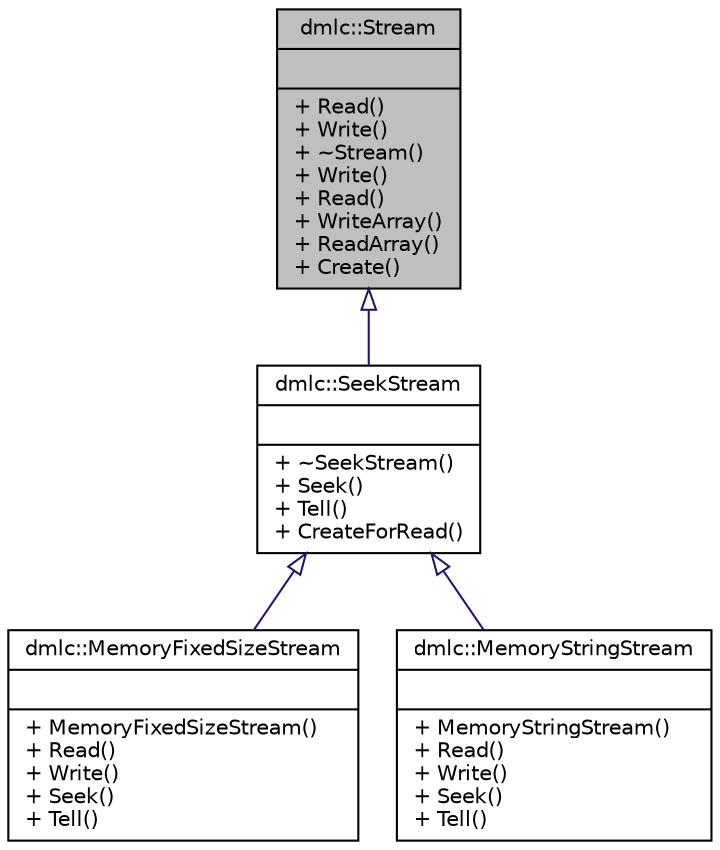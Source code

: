 digraph "dmlc::Stream"
{
 // LATEX_PDF_SIZE
  edge [fontname="Helvetica",fontsize="10",labelfontname="Helvetica",labelfontsize="10"];
  node [fontname="Helvetica",fontsize="10",shape=record];
  Node1 [label="{dmlc::Stream\n||+ Read()\l+ Write()\l+ ~Stream()\l+ Write()\l+ Read()\l+ WriteArray()\l+ ReadArray()\l+ Create()\l}",height=0.2,width=0.4,color="black", fillcolor="grey75", style="filled", fontcolor="black",tooltip="interface of stream I/O for serialization"];
  Node1 -> Node2 [dir="back",color="midnightblue",fontsize="10",style="solid",arrowtail="onormal",fontname="Helvetica"];
  Node2 [label="{dmlc::SeekStream\n||+ ~SeekStream()\l+ Seek()\l+ Tell()\l+ CreateForRead()\l}",height=0.2,width=0.4,color="black", fillcolor="white", style="filled",URL="$classdmlc_1_1SeekStream.html",tooltip="interface of i/o stream that support seek"];
  Node2 -> Node3 [dir="back",color="midnightblue",fontsize="10",style="solid",arrowtail="onormal",fontname="Helvetica"];
  Node3 [label="{dmlc::MemoryFixedSizeStream\n||+ MemoryFixedSizeStream()\l+ Read()\l+ Write()\l+ Seek()\l+ Tell()\l}",height=0.2,width=0.4,color="black", fillcolor="white", style="filled",URL="$structdmlc_1_1MemoryFixedSizeStream.html",tooltip="A Stream that operates on fixed region of memory This class allows us to read/write from/to a fixed m..."];
  Node2 -> Node4 [dir="back",color="midnightblue",fontsize="10",style="solid",arrowtail="onormal",fontname="Helvetica"];
  Node4 [label="{dmlc::MemoryStringStream\n||+ MemoryStringStream()\l+ Read()\l+ Write()\l+ Seek()\l+ Tell()\l}",height=0.2,width=0.4,color="black", fillcolor="white", style="filled",URL="$structdmlc_1_1MemoryStringStream.html",tooltip="A in memory stream that is backed by std::string. This class allows us to read/write from/to a std::s..."];
}
